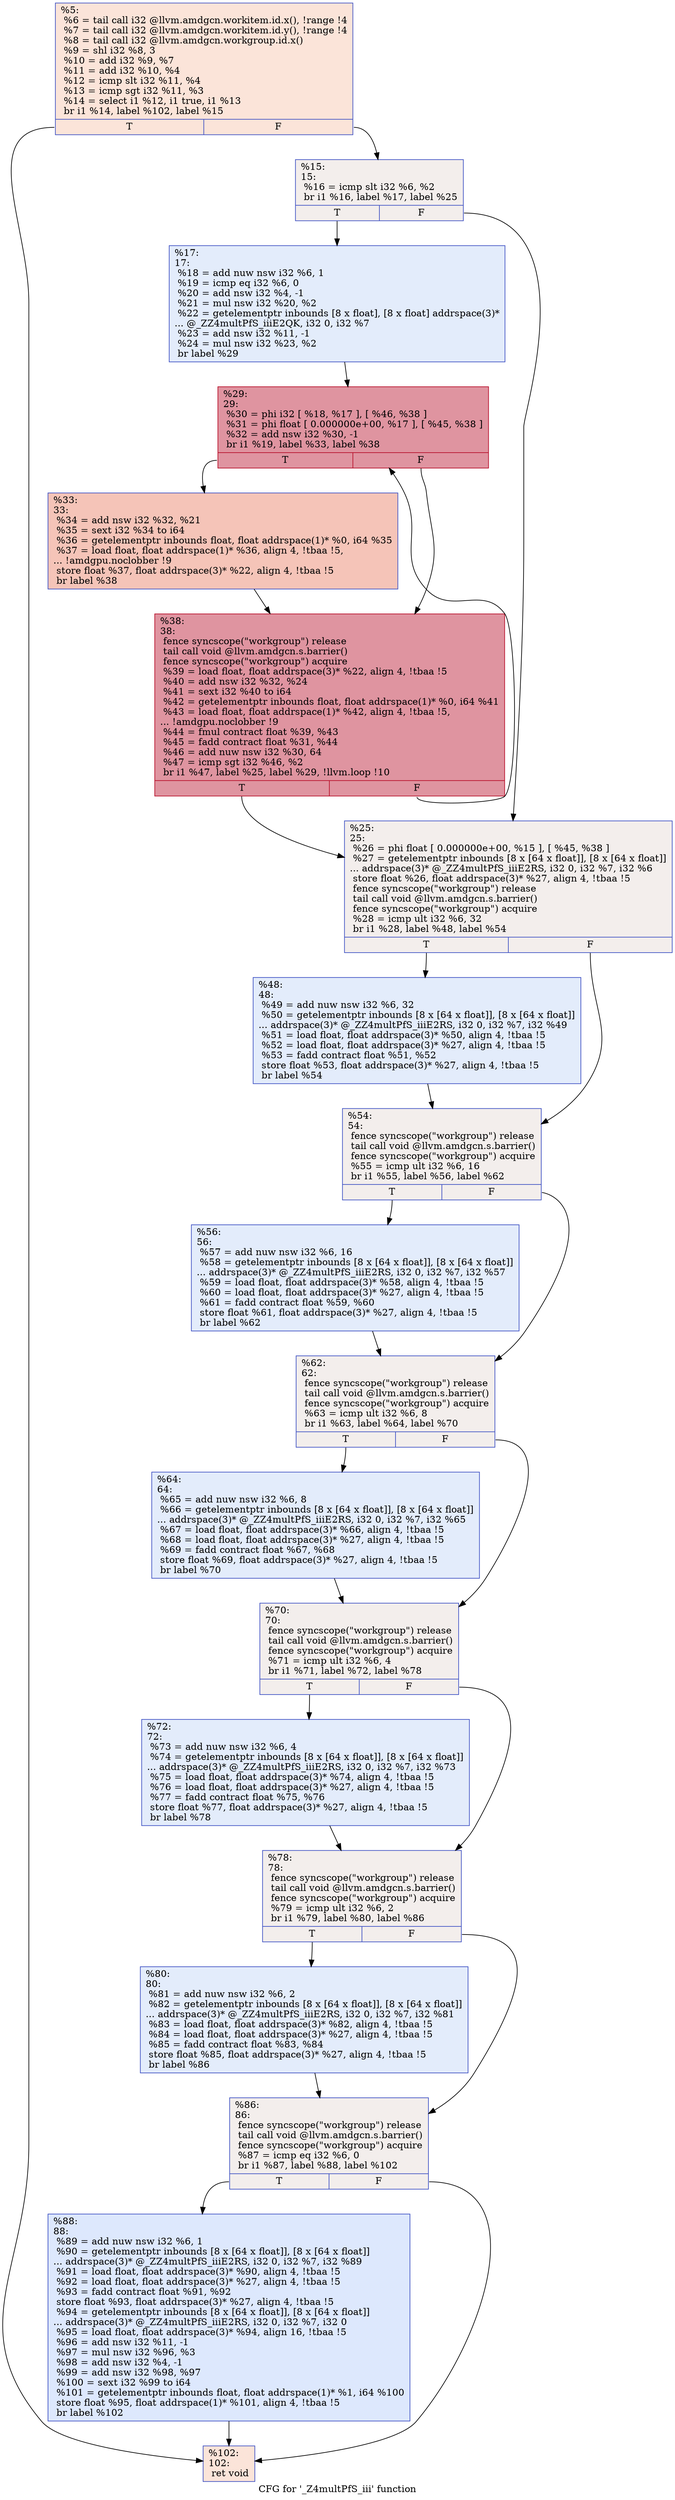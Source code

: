 digraph "CFG for '_Z4multPfS_iii' function" {
	label="CFG for '_Z4multPfS_iii' function";

	Node0x5605480 [shape=record,color="#3d50c3ff", style=filled, fillcolor="#f5c1a970",label="{%5:\l  %6 = tail call i32 @llvm.amdgcn.workitem.id.x(), !range !4\l  %7 = tail call i32 @llvm.amdgcn.workitem.id.y(), !range !4\l  %8 = tail call i32 @llvm.amdgcn.workgroup.id.x()\l  %9 = shl i32 %8, 3\l  %10 = add i32 %9, %7\l  %11 = add i32 %10, %4\l  %12 = icmp slt i32 %11, %4\l  %13 = icmp sgt i32 %11, %3\l  %14 = select i1 %12, i1 true, i1 %13\l  br i1 %14, label %102, label %15\l|{<s0>T|<s1>F}}"];
	Node0x5605480:s0 -> Node0x5607650;
	Node0x5605480:s1 -> Node0x56076e0;
	Node0x56076e0 [shape=record,color="#3d50c3ff", style=filled, fillcolor="#e3d9d370",label="{%15:\l15:                                               \l  %16 = icmp slt i32 %6, %2\l  br i1 %16, label %17, label %25\l|{<s0>T|<s1>F}}"];
	Node0x56076e0:s0 -> Node0x5606c00;
	Node0x56076e0:s1 -> Node0x56079c0;
	Node0x5606c00 [shape=record,color="#3d50c3ff", style=filled, fillcolor="#bfd3f670",label="{%17:\l17:                                               \l  %18 = add nuw nsw i32 %6, 1\l  %19 = icmp eq i32 %6, 0\l  %20 = add nsw i32 %4, -1\l  %21 = mul nsw i32 %20, %2\l  %22 = getelementptr inbounds [8 x float], [8 x float] addrspace(3)*\l... @_ZZ4multPfS_iiiE2QK, i32 0, i32 %7\l  %23 = add nsw i32 %11, -1\l  %24 = mul nsw i32 %23, %2\l  br label %29\l}"];
	Node0x5606c00 -> Node0x5607fb0;
	Node0x56079c0 [shape=record,color="#3d50c3ff", style=filled, fillcolor="#e3d9d370",label="{%25:\l25:                                               \l  %26 = phi float [ 0.000000e+00, %15 ], [ %45, %38 ]\l  %27 = getelementptr inbounds [8 x [64 x float]], [8 x [64 x float]]\l... addrspace(3)* @_ZZ4multPfS_iiiE2RS, i32 0, i32 %7, i32 %6\l  store float %26, float addrspace(3)* %27, align 4, !tbaa !5\l  fence syncscope(\"workgroup\") release\l  tail call void @llvm.amdgcn.s.barrier()\l  fence syncscope(\"workgroup\") acquire\l  %28 = icmp ult i32 %6, 32\l  br i1 %28, label %48, label %54\l|{<s0>T|<s1>F}}"];
	Node0x56079c0:s0 -> Node0x5609280;
	Node0x56079c0:s1 -> Node0x5609310;
	Node0x5607fb0 [shape=record,color="#b70d28ff", style=filled, fillcolor="#b70d2870",label="{%29:\l29:                                               \l  %30 = phi i32 [ %18, %17 ], [ %46, %38 ]\l  %31 = phi float [ 0.000000e+00, %17 ], [ %45, %38 ]\l  %32 = add nsw i32 %30, -1\l  br i1 %19, label %33, label %38\l|{<s0>T|<s1>F}}"];
	Node0x5607fb0:s0 -> Node0x56078b0;
	Node0x5607fb0:s1 -> Node0x5608af0;
	Node0x56078b0 [shape=record,color="#3d50c3ff", style=filled, fillcolor="#e97a5f70",label="{%33:\l33:                                               \l  %34 = add nsw i32 %32, %21\l  %35 = sext i32 %34 to i64\l  %36 = getelementptr inbounds float, float addrspace(1)* %0, i64 %35\l  %37 = load float, float addrspace(1)* %36, align 4, !tbaa !5,\l... !amdgpu.noclobber !9\l  store float %37, float addrspace(3)* %22, align 4, !tbaa !5\l  br label %38\l}"];
	Node0x56078b0 -> Node0x5608af0;
	Node0x5608af0 [shape=record,color="#b70d28ff", style=filled, fillcolor="#b70d2870",label="{%38:\l38:                                               \l  fence syncscope(\"workgroup\") release\l  tail call void @llvm.amdgcn.s.barrier()\l  fence syncscope(\"workgroup\") acquire\l  %39 = load float, float addrspace(3)* %22, align 4, !tbaa !5\l  %40 = add nsw i32 %32, %24\l  %41 = sext i32 %40 to i64\l  %42 = getelementptr inbounds float, float addrspace(1)* %0, i64 %41\l  %43 = load float, float addrspace(1)* %42, align 4, !tbaa !5,\l... !amdgpu.noclobber !9\l  %44 = fmul contract float %39, %43\l  %45 = fadd contract float %31, %44\l  %46 = add nuw nsw i32 %30, 64\l  %47 = icmp sgt i32 %46, %2\l  br i1 %47, label %25, label %29, !llvm.loop !10\l|{<s0>T|<s1>F}}"];
	Node0x5608af0:s0 -> Node0x56079c0;
	Node0x5608af0:s1 -> Node0x5607fb0;
	Node0x5609280 [shape=record,color="#3d50c3ff", style=filled, fillcolor="#bfd3f670",label="{%48:\l48:                                               \l  %49 = add nuw nsw i32 %6, 32\l  %50 = getelementptr inbounds [8 x [64 x float]], [8 x [64 x float]]\l... addrspace(3)* @_ZZ4multPfS_iiiE2RS, i32 0, i32 %7, i32 %49\l  %51 = load float, float addrspace(3)* %50, align 4, !tbaa !5\l  %52 = load float, float addrspace(3)* %27, align 4, !tbaa !5\l  %53 = fadd contract float %51, %52\l  store float %53, float addrspace(3)* %27, align 4, !tbaa !5\l  br label %54\l}"];
	Node0x5609280 -> Node0x5609310;
	Node0x5609310 [shape=record,color="#3d50c3ff", style=filled, fillcolor="#e3d9d370",label="{%54:\l54:                                               \l  fence syncscope(\"workgroup\") release\l  tail call void @llvm.amdgcn.s.barrier()\l  fence syncscope(\"workgroup\") acquire\l  %55 = icmp ult i32 %6, 16\l  br i1 %55, label %56, label %62\l|{<s0>T|<s1>F}}"];
	Node0x5609310:s0 -> Node0x560b730;
	Node0x5609310:s1 -> Node0x560b780;
	Node0x560b730 [shape=record,color="#3d50c3ff", style=filled, fillcolor="#bfd3f670",label="{%56:\l56:                                               \l  %57 = add nuw nsw i32 %6, 16\l  %58 = getelementptr inbounds [8 x [64 x float]], [8 x [64 x float]]\l... addrspace(3)* @_ZZ4multPfS_iiiE2RS, i32 0, i32 %7, i32 %57\l  %59 = load float, float addrspace(3)* %58, align 4, !tbaa !5\l  %60 = load float, float addrspace(3)* %27, align 4, !tbaa !5\l  %61 = fadd contract float %59, %60\l  store float %61, float addrspace(3)* %27, align 4, !tbaa !5\l  br label %62\l}"];
	Node0x560b730 -> Node0x560b780;
	Node0x560b780 [shape=record,color="#3d50c3ff", style=filled, fillcolor="#e3d9d370",label="{%62:\l62:                                               \l  fence syncscope(\"workgroup\") release\l  tail call void @llvm.amdgcn.s.barrier()\l  fence syncscope(\"workgroup\") acquire\l  %63 = icmp ult i32 %6, 8\l  br i1 %63, label %64, label %70\l|{<s0>T|<s1>F}}"];
	Node0x560b780:s0 -> Node0x560be60;
	Node0x560b780:s1 -> Node0x560beb0;
	Node0x560be60 [shape=record,color="#3d50c3ff", style=filled, fillcolor="#bfd3f670",label="{%64:\l64:                                               \l  %65 = add nuw nsw i32 %6, 8\l  %66 = getelementptr inbounds [8 x [64 x float]], [8 x [64 x float]]\l... addrspace(3)* @_ZZ4multPfS_iiiE2RS, i32 0, i32 %7, i32 %65\l  %67 = load float, float addrspace(3)* %66, align 4, !tbaa !5\l  %68 = load float, float addrspace(3)* %27, align 4, !tbaa !5\l  %69 = fadd contract float %67, %68\l  store float %69, float addrspace(3)* %27, align 4, !tbaa !5\l  br label %70\l}"];
	Node0x560be60 -> Node0x560beb0;
	Node0x560beb0 [shape=record,color="#3d50c3ff", style=filled, fillcolor="#e3d9d370",label="{%70:\l70:                                               \l  fence syncscope(\"workgroup\") release\l  tail call void @llvm.amdgcn.s.barrier()\l  fence syncscope(\"workgroup\") acquire\l  %71 = icmp ult i32 %6, 4\l  br i1 %71, label %72, label %78\l|{<s0>T|<s1>F}}"];
	Node0x560beb0:s0 -> Node0x560c7c0;
	Node0x560beb0:s1 -> Node0x560c810;
	Node0x560c7c0 [shape=record,color="#3d50c3ff", style=filled, fillcolor="#bfd3f670",label="{%72:\l72:                                               \l  %73 = add nuw nsw i32 %6, 4\l  %74 = getelementptr inbounds [8 x [64 x float]], [8 x [64 x float]]\l... addrspace(3)* @_ZZ4multPfS_iiiE2RS, i32 0, i32 %7, i32 %73\l  %75 = load float, float addrspace(3)* %74, align 4, !tbaa !5\l  %76 = load float, float addrspace(3)* %27, align 4, !tbaa !5\l  %77 = fadd contract float %75, %76\l  store float %77, float addrspace(3)* %27, align 4, !tbaa !5\l  br label %78\l}"];
	Node0x560c7c0 -> Node0x560c810;
	Node0x560c810 [shape=record,color="#3d50c3ff", style=filled, fillcolor="#e3d9d370",label="{%78:\l78:                                               \l  fence syncscope(\"workgroup\") release\l  tail call void @llvm.amdgcn.s.barrier()\l  fence syncscope(\"workgroup\") acquire\l  %79 = icmp ult i32 %6, 2\l  br i1 %79, label %80, label %86\l|{<s0>T|<s1>F}}"];
	Node0x560c810:s0 -> Node0x560cf20;
	Node0x560c810:s1 -> Node0x560cf70;
	Node0x560cf20 [shape=record,color="#3d50c3ff", style=filled, fillcolor="#bfd3f670",label="{%80:\l80:                                               \l  %81 = add nuw nsw i32 %6, 2\l  %82 = getelementptr inbounds [8 x [64 x float]], [8 x [64 x float]]\l... addrspace(3)* @_ZZ4multPfS_iiiE2RS, i32 0, i32 %7, i32 %81\l  %83 = load float, float addrspace(3)* %82, align 4, !tbaa !5\l  %84 = load float, float addrspace(3)* %27, align 4, !tbaa !5\l  %85 = fadd contract float %83, %84\l  store float %85, float addrspace(3)* %27, align 4, !tbaa !5\l  br label %86\l}"];
	Node0x560cf20 -> Node0x560cf70;
	Node0x560cf70 [shape=record,color="#3d50c3ff", style=filled, fillcolor="#e3d9d370",label="{%86:\l86:                                               \l  fence syncscope(\"workgroup\") release\l  tail call void @llvm.amdgcn.s.barrier()\l  fence syncscope(\"workgroup\") acquire\l  %87 = icmp eq i32 %6, 0\l  br i1 %87, label %88, label %102\l|{<s0>T|<s1>F}}"];
	Node0x560cf70:s0 -> Node0x560d680;
	Node0x560cf70:s1 -> Node0x5607650;
	Node0x560d680 [shape=record,color="#3d50c3ff", style=filled, fillcolor="#b2ccfb70",label="{%88:\l88:                                               \l  %89 = add nuw nsw i32 %6, 1\l  %90 = getelementptr inbounds [8 x [64 x float]], [8 x [64 x float]]\l... addrspace(3)* @_ZZ4multPfS_iiiE2RS, i32 0, i32 %7, i32 %89\l  %91 = load float, float addrspace(3)* %90, align 4, !tbaa !5\l  %92 = load float, float addrspace(3)* %27, align 4, !tbaa !5\l  %93 = fadd contract float %91, %92\l  store float %93, float addrspace(3)* %27, align 4, !tbaa !5\l  %94 = getelementptr inbounds [8 x [64 x float]], [8 x [64 x float]]\l... addrspace(3)* @_ZZ4multPfS_iiiE2RS, i32 0, i32 %7, i32 0\l  %95 = load float, float addrspace(3)* %94, align 16, !tbaa !5\l  %96 = add nsw i32 %11, -1\l  %97 = mul nsw i32 %96, %3\l  %98 = add nsw i32 %4, -1\l  %99 = add nsw i32 %98, %97\l  %100 = sext i32 %99 to i64\l  %101 = getelementptr inbounds float, float addrspace(1)* %1, i64 %100\l  store float %95, float addrspace(1)* %101, align 4, !tbaa !5\l  br label %102\l}"];
	Node0x560d680 -> Node0x5607650;
	Node0x5607650 [shape=record,color="#3d50c3ff", style=filled, fillcolor="#f5c1a970",label="{%102:\l102:                                              \l  ret void\l}"];
}

